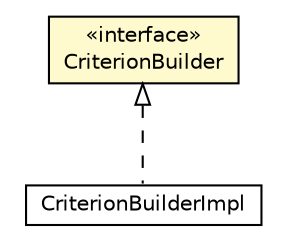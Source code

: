 #!/usr/local/bin/dot
#
# Class diagram 
# Generated by UMLGraph version R5_6_6-8-g8d7759 (http://www.umlgraph.org/)
#

digraph G {
	edge [fontname="Helvetica",fontsize=10,labelfontname="Helvetica",labelfontsize=10];
	node [fontname="Helvetica",fontsize=10,shape=plaintext];
	nodesep=0.25;
	ranksep=0.5;
	// org.dayatang.domain.CriterionBuilder
	c1486 [label=<<table title="org.dayatang.domain.CriterionBuilder" border="0" cellborder="1" cellspacing="0" cellpadding="2" port="p" bgcolor="lemonChiffon" href="./CriterionBuilder.html">
		<tr><td><table border="0" cellspacing="0" cellpadding="1">
<tr><td align="center" balign="center"> &#171;interface&#187; </td></tr>
<tr><td align="center" balign="center"> CriterionBuilder </td></tr>
		</table></td></tr>
		</table>>, URL="./CriterionBuilder.html", fontname="Helvetica", fontcolor="black", fontsize=10.0];
	// org.dayatang.domain.internal.repo.CriterionBuilderImpl
	c1531 [label=<<table title="org.dayatang.domain.internal.repo.CriterionBuilderImpl" border="0" cellborder="1" cellspacing="0" cellpadding="2" port="p" href="./internal/repo/CriterionBuilderImpl.html">
		<tr><td><table border="0" cellspacing="0" cellpadding="1">
<tr><td align="center" balign="center"> CriterionBuilderImpl </td></tr>
		</table></td></tr>
		</table>>, URL="./internal/repo/CriterionBuilderImpl.html", fontname="Helvetica", fontcolor="black", fontsize=10.0];
	//org.dayatang.domain.internal.repo.CriterionBuilderImpl implements org.dayatang.domain.CriterionBuilder
	c1486:p -> c1531:p [dir=back,arrowtail=empty,style=dashed];
}

